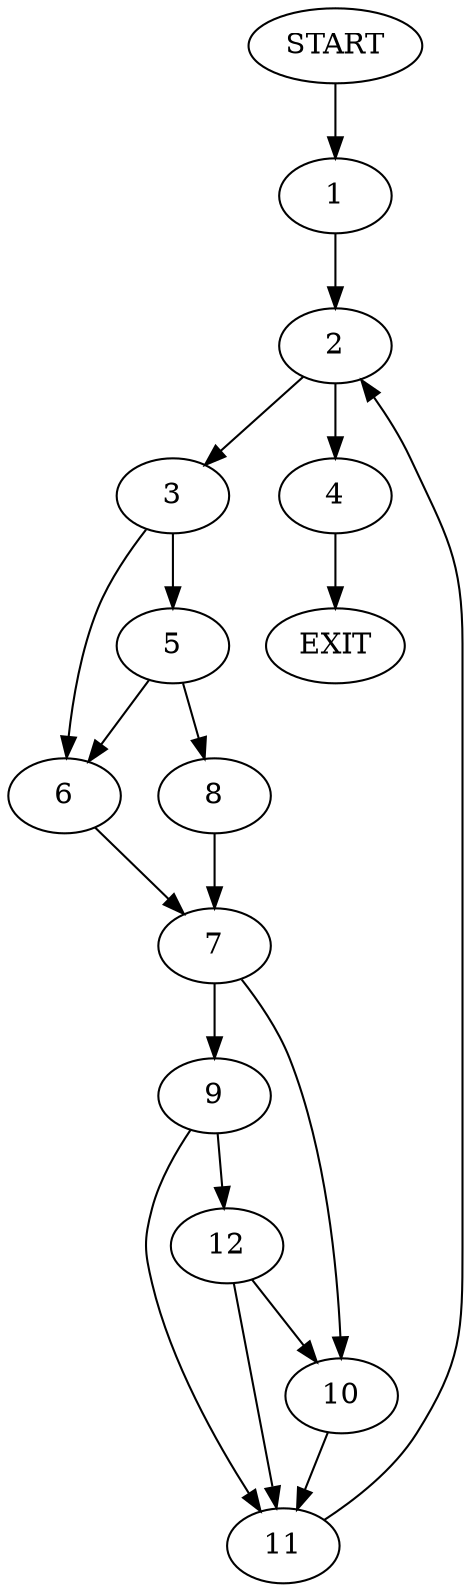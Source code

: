 digraph {
0 [label="START"]
13 [label="EXIT"]
0 -> 1
1 -> 2
2 -> 3
2 -> 4
4 -> 13
3 -> 5
3 -> 6
6 -> 7
5 -> 8
5 -> 6
8 -> 7
7 -> 9
7 -> 10
10 -> 11
9 -> 11
9 -> 12
11 -> 2
12 -> 11
12 -> 10
}

